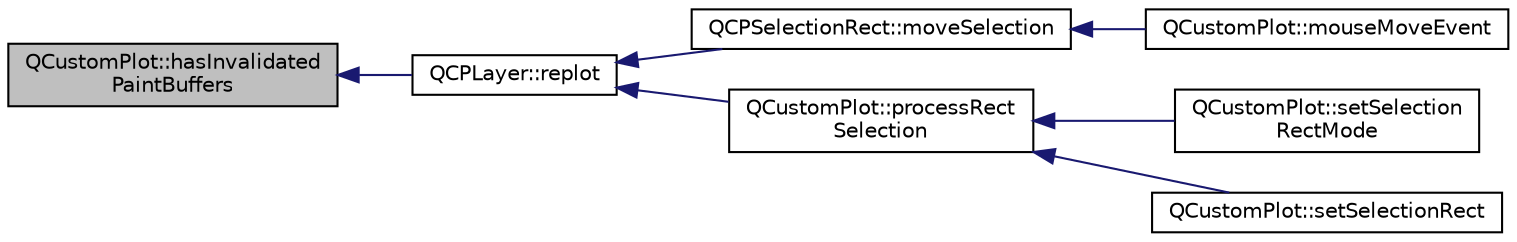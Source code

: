 digraph "QCustomPlot::hasInvalidatedPaintBuffers"
{
  edge [fontname="Helvetica",fontsize="10",labelfontname="Helvetica",labelfontsize="10"];
  node [fontname="Helvetica",fontsize="10",shape=record];
  rankdir="LR";
  Node372 [label="QCustomPlot::hasInvalidated\lPaintBuffers",height=0.2,width=0.4,color="black", fillcolor="grey75", style="filled", fontcolor="black"];
  Node372 -> Node373 [dir="back",color="midnightblue",fontsize="10",style="solid",fontname="Helvetica"];
  Node373 [label="QCPLayer::replot",height=0.2,width=0.4,color="black", fillcolor="white", style="filled",URL="$class_q_c_p_layer.html#adefd53b6db02f470151c416f42e37180"];
  Node373 -> Node374 [dir="back",color="midnightblue",fontsize="10",style="solid",fontname="Helvetica"];
  Node374 [label="QCPSelectionRect::moveSelection",height=0.2,width=0.4,color="black", fillcolor="white", style="filled",URL="$class_q_c_p_selection_rect.html#a95c3f1700be2a6d7bba0fe56ece5fbb1"];
  Node374 -> Node375 [dir="back",color="midnightblue",fontsize="10",style="solid",fontname="Helvetica"];
  Node375 [label="QCustomPlot::mouseMoveEvent",height=0.2,width=0.4,color="black", fillcolor="white", style="filled",URL="$class_q_custom_plot.html#ae7abdc93b26d2ad4632c1ab75ae5b46f"];
  Node373 -> Node376 [dir="back",color="midnightblue",fontsize="10",style="solid",fontname="Helvetica"];
  Node376 [label="QCustomPlot::processRect\lSelection",height=0.2,width=0.4,color="black", fillcolor="white", style="filled",URL="$class_q_custom_plot.html#ac10849411e1d0e858ea7f29c8ade364c"];
  Node376 -> Node377 [dir="back",color="midnightblue",fontsize="10",style="solid",fontname="Helvetica"];
  Node377 [label="QCustomPlot::setSelection\lRectMode",height=0.2,width=0.4,color="black", fillcolor="white", style="filled",URL="$class_q_custom_plot.html#a810ef958ebe84db661c7288b526c0deb"];
  Node376 -> Node378 [dir="back",color="midnightblue",fontsize="10",style="solid",fontname="Helvetica"];
  Node378 [label="QCustomPlot::setSelectionRect",height=0.2,width=0.4,color="black", fillcolor="white", style="filled",URL="$class_q_custom_plot.html#a0c09f96df15faa4799ad7051bb16cf33"];
}
